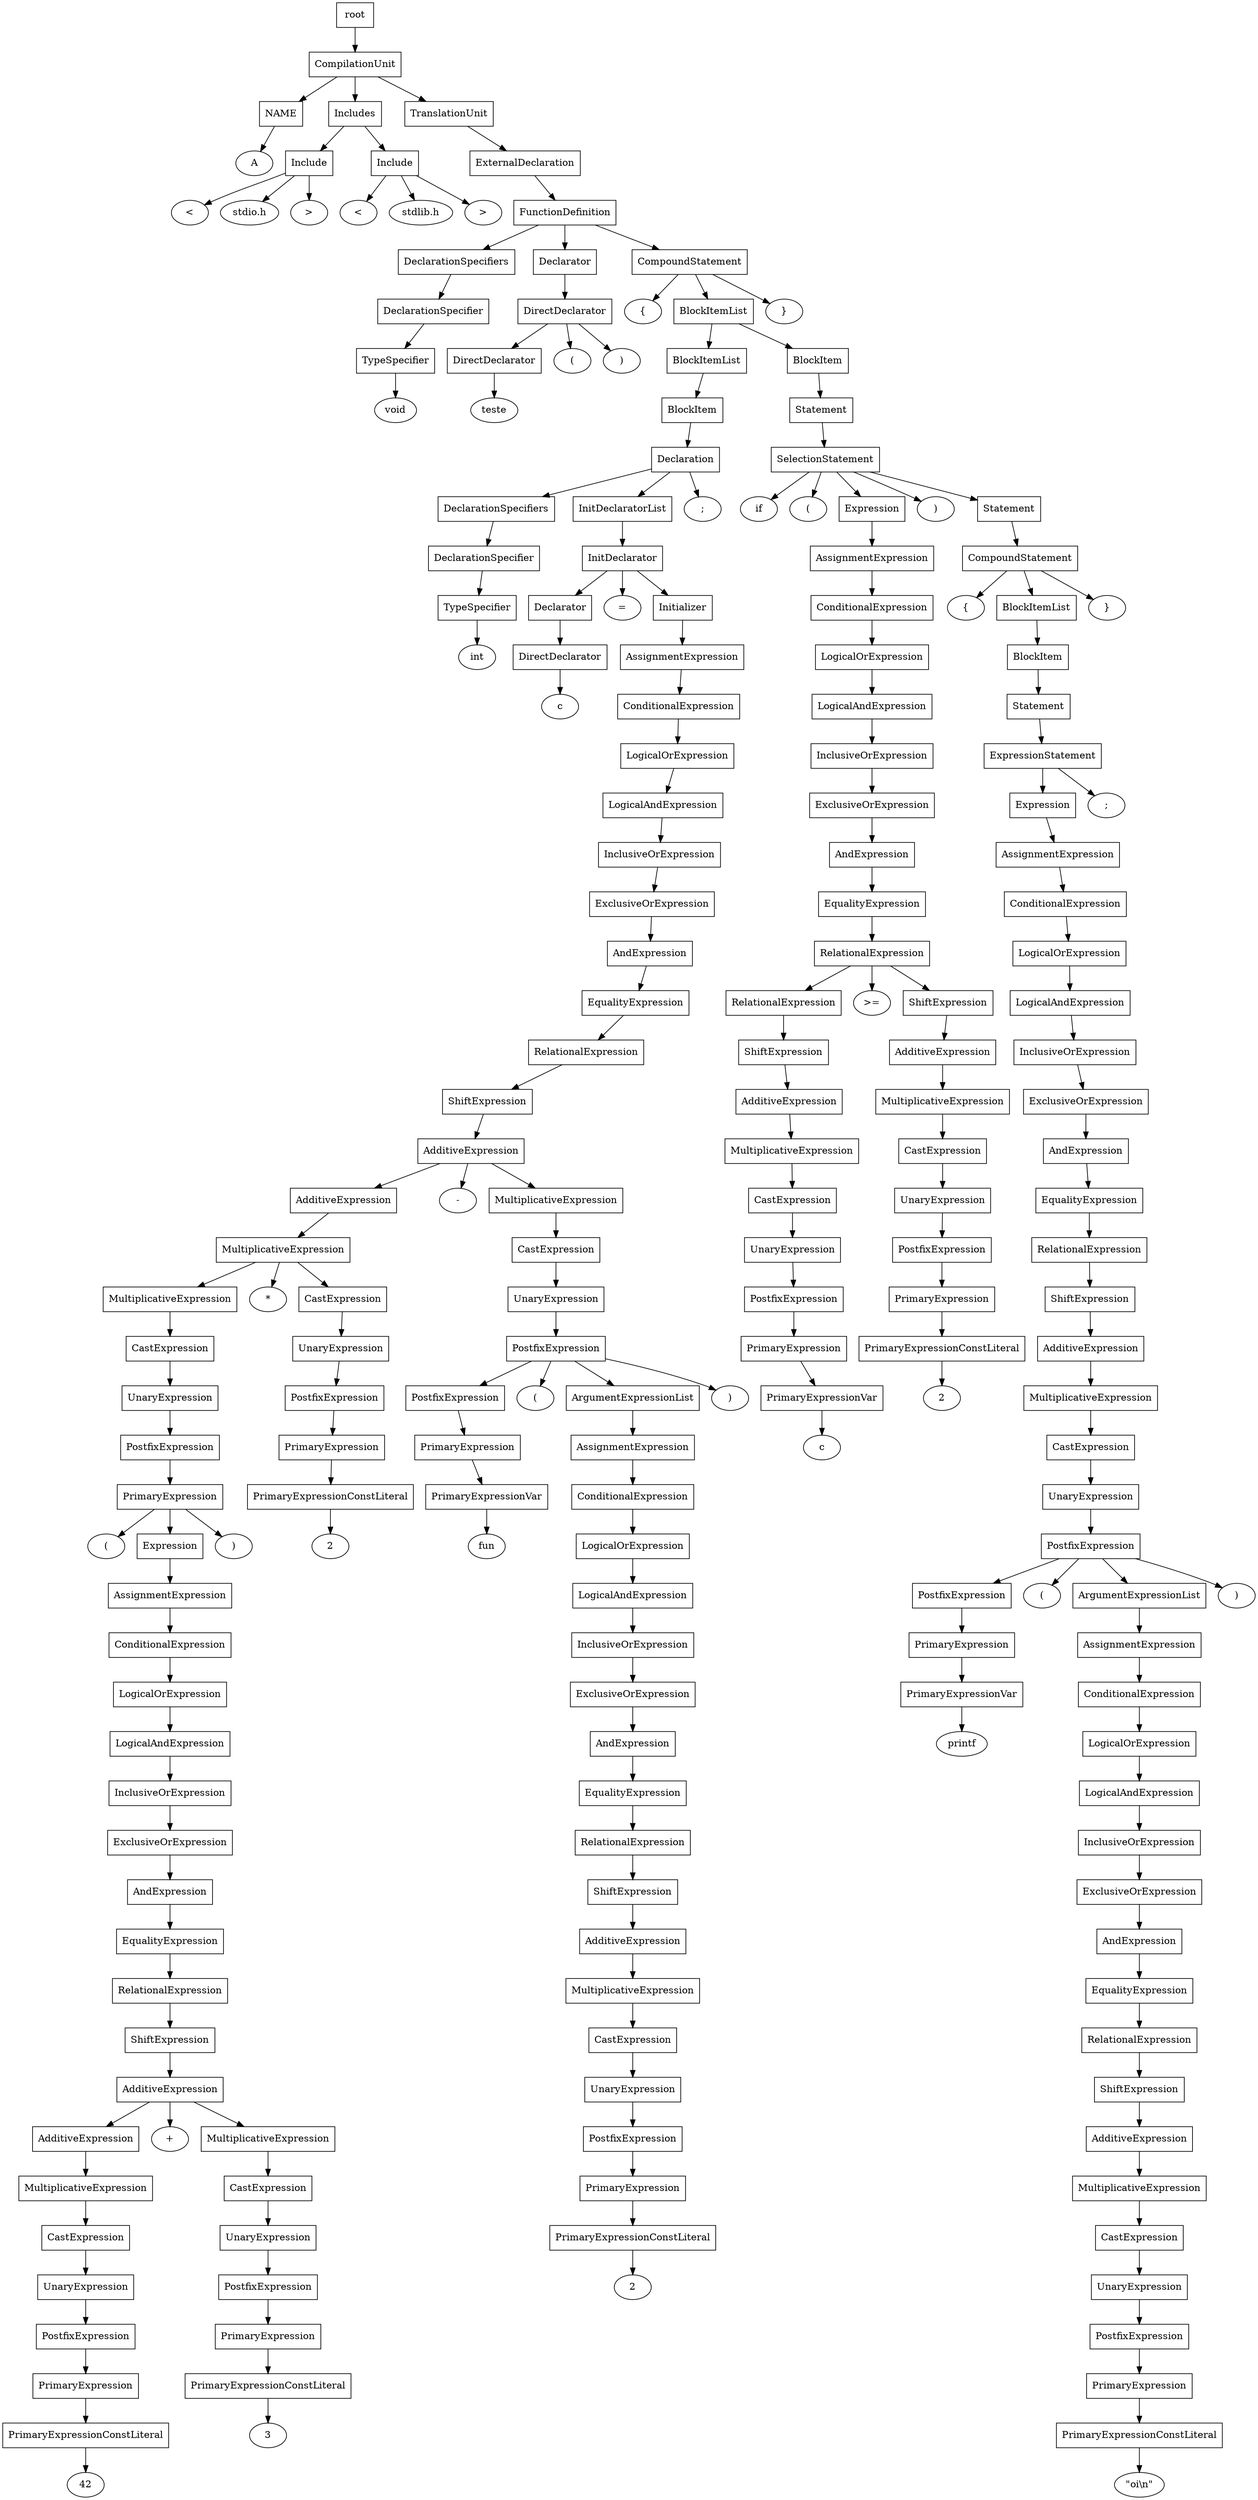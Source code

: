 digraph G {
	splines="TRUE";
	n_0 [label="root", shape="rectangle"]
	n_0 -> n_1
	n_1 [label="CompilationUnit", shape="rectangle"]
	n_1 -> n_2
	n_2 [label="NAME", shape="rectangle"]
	n_2 -> n_5
	n_5 [label="A", shape="ellipse"]
	n_1 -> n_3
	n_3 [label="Includes", shape="rectangle"]
	n_3 -> n_6
	n_6 [label="Include", shape="rectangle"]
	n_6 -> n_9
	n_9 [label="<", shape="ellipse"]
	n_6 -> n_10
	n_10 [label="stdio.h", shape="ellipse"]
	n_6 -> n_11
	n_11 [label=">", shape="ellipse"]
	n_3 -> n_7
	n_7 [label="Include", shape="rectangle"]
	n_7 -> n_12
	n_12 [label="<", shape="ellipse"]
	n_7 -> n_13
	n_13 [label="stdlib.h", shape="ellipse"]
	n_7 -> n_14
	n_14 [label=">", shape="ellipse"]
	n_1 -> n_4
	n_4 [label="TranslationUnit", shape="rectangle"]
	n_4 -> n_8
	n_8 [label="ExternalDeclaration", shape="rectangle"]
	n_8 -> n_15
	n_15 [label="FunctionDefinition", shape="rectangle"]
	n_15 -> n_16
	n_16 [label="DeclarationSpecifiers", shape="rectangle"]
	n_16 -> n_19
	n_19 [label="DeclarationSpecifier", shape="rectangle"]
	n_19 -> n_24
	n_24 [label="TypeSpecifier", shape="rectangle"]
	n_24 -> n_30
	n_30 [label="void", shape="ellipse"]
	n_15 -> n_17
	n_17 [label="Declarator", shape="rectangle"]
	n_17 -> n_20
	n_20 [label="DirectDeclarator", shape="rectangle"]
	n_20 -> n_25
	n_25 [label="DirectDeclarator", shape="rectangle"]
	n_25 -> n_31
	n_31 [label="teste", shape="ellipse"]
	n_20 -> n_26
	n_26 [label="(", shape="ellipse"]
	n_20 -> n_27
	n_27 [label=")", shape="ellipse"]
	n_15 -> n_18
	n_18 [label="CompoundStatement", shape="rectangle"]
	n_18 -> n_21
	n_21 [label="{", shape="ellipse"]
	n_18 -> n_22
	n_22 [label="BlockItemList", shape="rectangle"]
	n_22 -> n_28
	n_28 [label="BlockItemList", shape="rectangle"]
	n_28 -> n_32
	n_32 [label="BlockItem", shape="rectangle"]
	n_32 -> n_34
	n_34 [label="Declaration", shape="rectangle"]
	n_34 -> n_36
	n_36 [label="DeclarationSpecifiers", shape="rectangle"]
	n_36 -> n_44
	n_44 [label="DeclarationSpecifier", shape="rectangle"]
	n_44 -> n_48
	n_48 [label="TypeSpecifier", shape="rectangle"]
	n_48 -> n_56
	n_56 [label="int", shape="ellipse"]
	n_34 -> n_37
	n_37 [label="InitDeclaratorList", shape="rectangle"]
	n_37 -> n_45
	n_45 [label="InitDeclarator", shape="rectangle"]
	n_45 -> n_49
	n_49 [label="Declarator", shape="rectangle"]
	n_49 -> n_57
	n_57 [label="DirectDeclarator", shape="rectangle"]
	n_57 -> n_61
	n_61 [label="c", shape="ellipse"]
	n_45 -> n_50
	n_50 [label="=", shape="ellipse"]
	n_45 -> n_51
	n_51 [label="Initializer", shape="rectangle"]
	n_51 -> n_58
	n_58 [label="AssignmentExpression", shape="rectangle"]
	n_58 -> n_62
	n_62 [label="ConditionalExpression", shape="rectangle"]
	n_62 -> n_65
	n_65 [label="LogicalOrExpression", shape="rectangle"]
	n_65 -> n_68
	n_68 [label="LogicalAndExpression", shape="rectangle"]
	n_68 -> n_72
	n_72 [label="InclusiveOrExpression", shape="rectangle"]
	n_72 -> n_75
	n_75 [label="ExclusiveOrExpression", shape="rectangle"]
	n_75 -> n_78
	n_78 [label="AndExpression", shape="rectangle"]
	n_78 -> n_81
	n_81 [label="EqualityExpression", shape="rectangle"]
	n_81 -> n_86
	n_86 [label="RelationalExpression", shape="rectangle"]
	n_86 -> n_90
	n_90 [label="ShiftExpression", shape="rectangle"]
	n_90 -> n_94
	n_94 [label="AdditiveExpression", shape="rectangle"]
	n_94 -> n_98
	n_98 [label="AdditiveExpression", shape="rectangle"]
	n_98 -> n_104
	n_104 [label="MultiplicativeExpression", shape="rectangle"]
	n_104 -> n_109
	n_109 [label="MultiplicativeExpression", shape="rectangle"]
	n_109 -> n_116
	n_116 [label="CastExpression", shape="rectangle"]
	n_116 -> n_122
	n_122 [label="UnaryExpression", shape="rectangle"]
	n_122 -> n_131
	n_131 [label="PostfixExpression", shape="rectangle"]
	n_131 -> n_137
	n_137 [label="PrimaryExpression", shape="rectangle"]
	n_137 -> n_142
	n_142 [label="(", shape="ellipse"]
	n_137 -> n_143
	n_143 [label="Expression", shape="rectangle"]
	n_143 -> n_149
	n_149 [label="AssignmentExpression", shape="rectangle"]
	n_149 -> n_155
	n_155 [label="ConditionalExpression", shape="rectangle"]
	n_155 -> n_159
	n_159 [label="LogicalOrExpression", shape="rectangle"]
	n_159 -> n_163
	n_163 [label="LogicalAndExpression", shape="rectangle"]
	n_163 -> n_167
	n_167 [label="InclusiveOrExpression", shape="rectangle"]
	n_167 -> n_170
	n_170 [label="ExclusiveOrExpression", shape="rectangle"]
	n_170 -> n_173
	n_173 [label="AndExpression", shape="rectangle"]
	n_173 -> n_176
	n_176 [label="EqualityExpression", shape="rectangle"]
	n_176 -> n_179
	n_179 [label="RelationalExpression", shape="rectangle"]
	n_179 -> n_182
	n_182 [label="ShiftExpression", shape="rectangle"]
	n_182 -> n_185
	n_185 [label="AdditiveExpression", shape="rectangle"]
	n_185 -> n_188
	n_188 [label="AdditiveExpression", shape="rectangle"]
	n_188 -> n_193
	n_193 [label="MultiplicativeExpression", shape="rectangle"]
	n_193 -> n_197
	n_197 [label="CastExpression", shape="rectangle"]
	n_197 -> n_201
	n_201 [label="UnaryExpression", shape="rectangle"]
	n_201 -> n_205
	n_205 [label="PostfixExpression", shape="rectangle"]
	n_205 -> n_208
	n_208 [label="PrimaryExpression", shape="rectangle"]
	n_208 -> n_211
	n_211 [label="PrimaryExpressionConstLiteral", shape="rectangle"]
	n_211 -> n_214
	n_214 [label="42", shape="ellipse"]
	n_185 -> n_189
	n_189 [label="+", shape="ellipse"]
	n_185 -> n_190
	n_190 [label="MultiplicativeExpression", shape="rectangle"]
	n_190 -> n_194
	n_194 [label="CastExpression", shape="rectangle"]
	n_194 -> n_198
	n_198 [label="UnaryExpression", shape="rectangle"]
	n_198 -> n_202
	n_202 [label="PostfixExpression", shape="rectangle"]
	n_202 -> n_206
	n_206 [label="PrimaryExpression", shape="rectangle"]
	n_206 -> n_209
	n_209 [label="PrimaryExpressionConstLiteral", shape="rectangle"]
	n_209 -> n_212
	n_212 [label="3", shape="ellipse"]
	n_137 -> n_144
	n_144 [label=")", shape="ellipse"]
	n_104 -> n_110
	n_110 [label="*", shape="ellipse"]
	n_104 -> n_111
	n_111 [label="CastExpression", shape="rectangle"]
	n_111 -> n_117
	n_117 [label="UnaryExpression", shape="rectangle"]
	n_117 -> n_123
	n_123 [label="PostfixExpression", shape="rectangle"]
	n_123 -> n_132
	n_132 [label="PrimaryExpression", shape="rectangle"]
	n_132 -> n_138
	n_138 [label="PrimaryExpressionConstLiteral", shape="rectangle"]
	n_138 -> n_145
	n_145 [label="2", shape="ellipse"]
	n_94 -> n_99
	n_99 [label="-", shape="ellipse"]
	n_94 -> n_100
	n_100 [label="MultiplicativeExpression", shape="rectangle"]
	n_100 -> n_105
	n_105 [label="CastExpression", shape="rectangle"]
	n_105 -> n_112
	n_112 [label="UnaryExpression", shape="rectangle"]
	n_112 -> n_118
	n_118 [label="PostfixExpression", shape="rectangle"]
	n_118 -> n_124
	n_124 [label="PostfixExpression", shape="rectangle"]
	n_124 -> n_133
	n_133 [label="PrimaryExpression", shape="rectangle"]
	n_133 -> n_139
	n_139 [label="PrimaryExpressionVar", shape="rectangle"]
	n_139 -> n_146
	n_146 [label="fun", shape="ellipse"]
	n_118 -> n_125
	n_125 [label="(", shape="ellipse"]
	n_118 -> n_126
	n_126 [label="ArgumentExpressionList", shape="rectangle"]
	n_126 -> n_134
	n_134 [label="AssignmentExpression", shape="rectangle"]
	n_134 -> n_140
	n_140 [label="ConditionalExpression", shape="rectangle"]
	n_140 -> n_147
	n_147 [label="LogicalOrExpression", shape="rectangle"]
	n_147 -> n_150
	n_150 [label="LogicalAndExpression", shape="rectangle"]
	n_150 -> n_156
	n_156 [label="InclusiveOrExpression", shape="rectangle"]
	n_156 -> n_160
	n_160 [label="ExclusiveOrExpression", shape="rectangle"]
	n_160 -> n_164
	n_164 [label="AndExpression", shape="rectangle"]
	n_164 -> n_168
	n_168 [label="EqualityExpression", shape="rectangle"]
	n_168 -> n_171
	n_171 [label="RelationalExpression", shape="rectangle"]
	n_171 -> n_174
	n_174 [label="ShiftExpression", shape="rectangle"]
	n_174 -> n_177
	n_177 [label="AdditiveExpression", shape="rectangle"]
	n_177 -> n_180
	n_180 [label="MultiplicativeExpression", shape="rectangle"]
	n_180 -> n_183
	n_183 [label="CastExpression", shape="rectangle"]
	n_183 -> n_186
	n_186 [label="UnaryExpression", shape="rectangle"]
	n_186 -> n_191
	n_191 [label="PostfixExpression", shape="rectangle"]
	n_191 -> n_195
	n_195 [label="PrimaryExpression", shape="rectangle"]
	n_195 -> n_199
	n_199 [label="PrimaryExpressionConstLiteral", shape="rectangle"]
	n_199 -> n_203
	n_203 [label="2", shape="ellipse"]
	n_118 -> n_127
	n_127 [label=")", shape="ellipse"]
	n_34 -> n_38
	n_38 [label=";", shape="ellipse"]
	n_22 -> n_29
	n_29 [label="BlockItem", shape="rectangle"]
	n_29 -> n_33
	n_33 [label="Statement", shape="rectangle"]
	n_33 -> n_35
	n_35 [label="SelectionStatement", shape="rectangle"]
	n_35 -> n_39
	n_39 [label="if", shape="ellipse"]
	n_35 -> n_40
	n_40 [label="(", shape="ellipse"]
	n_35 -> n_41
	n_41 [label="Expression", shape="rectangle"]
	n_41 -> n_46
	n_46 [label="AssignmentExpression", shape="rectangle"]
	n_46 -> n_52
	n_52 [label="ConditionalExpression", shape="rectangle"]
	n_52 -> n_59
	n_59 [label="LogicalOrExpression", shape="rectangle"]
	n_59 -> n_63
	n_63 [label="LogicalAndExpression", shape="rectangle"]
	n_63 -> n_66
	n_66 [label="InclusiveOrExpression", shape="rectangle"]
	n_66 -> n_69
	n_69 [label="ExclusiveOrExpression", shape="rectangle"]
	n_69 -> n_73
	n_73 [label="AndExpression", shape="rectangle"]
	n_73 -> n_76
	n_76 [label="EqualityExpression", shape="rectangle"]
	n_76 -> n_79
	n_79 [label="RelationalExpression", shape="rectangle"]
	n_79 -> n_82
	n_82 [label="RelationalExpression", shape="rectangle"]
	n_82 -> n_87
	n_87 [label="ShiftExpression", shape="rectangle"]
	n_87 -> n_91
	n_91 [label="AdditiveExpression", shape="rectangle"]
	n_91 -> n_95
	n_95 [label="MultiplicativeExpression", shape="rectangle"]
	n_95 -> n_101
	n_101 [label="CastExpression", shape="rectangle"]
	n_101 -> n_106
	n_106 [label="UnaryExpression", shape="rectangle"]
	n_106 -> n_113
	n_113 [label="PostfixExpression", shape="rectangle"]
	n_113 -> n_119
	n_119 [label="PrimaryExpression", shape="rectangle"]
	n_119 -> n_128
	n_128 [label="PrimaryExpressionVar", shape="rectangle"]
	n_128 -> n_135
	n_135 [label="c", shape="ellipse"]
	n_79 -> n_83
	n_83 [label=">=", shape="ellipse"]
	n_79 -> n_84
	n_84 [label="ShiftExpression", shape="rectangle"]
	n_84 -> n_88
	n_88 [label="AdditiveExpression", shape="rectangle"]
	n_88 -> n_92
	n_92 [label="MultiplicativeExpression", shape="rectangle"]
	n_92 -> n_96
	n_96 [label="CastExpression", shape="rectangle"]
	n_96 -> n_102
	n_102 [label="UnaryExpression", shape="rectangle"]
	n_102 -> n_107
	n_107 [label="PostfixExpression", shape="rectangle"]
	n_107 -> n_114
	n_114 [label="PrimaryExpression", shape="rectangle"]
	n_114 -> n_120
	n_120 [label="PrimaryExpressionConstLiteral", shape="rectangle"]
	n_120 -> n_129
	n_129 [label="2", shape="ellipse"]
	n_35 -> n_42
	n_42 [label=")", shape="ellipse"]
	n_35 -> n_43
	n_43 [label="Statement", shape="rectangle"]
	n_43 -> n_47
	n_47 [label="CompoundStatement", shape="rectangle"]
	n_47 -> n_53
	n_53 [label="{", shape="ellipse"]
	n_47 -> n_54
	n_54 [label="BlockItemList", shape="rectangle"]
	n_54 -> n_60
	n_60 [label="BlockItem", shape="rectangle"]
	n_60 -> n_64
	n_64 [label="Statement", shape="rectangle"]
	n_64 -> n_67
	n_67 [label="ExpressionStatement", shape="rectangle"]
	n_67 -> n_70
	n_70 [label="Expression", shape="rectangle"]
	n_70 -> n_74
	n_74 [label="AssignmentExpression", shape="rectangle"]
	n_74 -> n_77
	n_77 [label="ConditionalExpression", shape="rectangle"]
	n_77 -> n_80
	n_80 [label="LogicalOrExpression", shape="rectangle"]
	n_80 -> n_85
	n_85 [label="LogicalAndExpression", shape="rectangle"]
	n_85 -> n_89
	n_89 [label="InclusiveOrExpression", shape="rectangle"]
	n_89 -> n_93
	n_93 [label="ExclusiveOrExpression", shape="rectangle"]
	n_93 -> n_97
	n_97 [label="AndExpression", shape="rectangle"]
	n_97 -> n_103
	n_103 [label="EqualityExpression", shape="rectangle"]
	n_103 -> n_108
	n_108 [label="RelationalExpression", shape="rectangle"]
	n_108 -> n_115
	n_115 [label="ShiftExpression", shape="rectangle"]
	n_115 -> n_121
	n_121 [label="AdditiveExpression", shape="rectangle"]
	n_121 -> n_130
	n_130 [label="MultiplicativeExpression", shape="rectangle"]
	n_130 -> n_136
	n_136 [label="CastExpression", shape="rectangle"]
	n_136 -> n_141
	n_141 [label="UnaryExpression", shape="rectangle"]
	n_141 -> n_148
	n_148 [label="PostfixExpression", shape="rectangle"]
	n_148 -> n_151
	n_151 [label="PostfixExpression", shape="rectangle"]
	n_151 -> n_157
	n_157 [label="PrimaryExpression", shape="rectangle"]
	n_157 -> n_161
	n_161 [label="PrimaryExpressionVar", shape="rectangle"]
	n_161 -> n_165
	n_165 [label="printf", shape="ellipse"]
	n_148 -> n_152
	n_152 [label="(", shape="ellipse"]
	n_148 -> n_153
	n_153 [label="ArgumentExpressionList", shape="rectangle"]
	n_153 -> n_158
	n_158 [label="AssignmentExpression", shape="rectangle"]
	n_158 -> n_162
	n_162 [label="ConditionalExpression", shape="rectangle"]
	n_162 -> n_166
	n_166 [label="LogicalOrExpression", shape="rectangle"]
	n_166 -> n_169
	n_169 [label="LogicalAndExpression", shape="rectangle"]
	n_169 -> n_172
	n_172 [label="InclusiveOrExpression", shape="rectangle"]
	n_172 -> n_175
	n_175 [label="ExclusiveOrExpression", shape="rectangle"]
	n_175 -> n_178
	n_178 [label="AndExpression", shape="rectangle"]
	n_178 -> n_181
	n_181 [label="EqualityExpression", shape="rectangle"]
	n_181 -> n_184
	n_184 [label="RelationalExpression", shape="rectangle"]
	n_184 -> n_187
	n_187 [label="ShiftExpression", shape="rectangle"]
	n_187 -> n_192
	n_192 [label="AdditiveExpression", shape="rectangle"]
	n_192 -> n_196
	n_196 [label="MultiplicativeExpression", shape="rectangle"]
	n_196 -> n_200
	n_200 [label="CastExpression", shape="rectangle"]
	n_200 -> n_204
	n_204 [label="UnaryExpression", shape="rectangle"]
	n_204 -> n_207
	n_207 [label="PostfixExpression", shape="rectangle"]
	n_207 -> n_210
	n_210 [label="PrimaryExpression", shape="rectangle"]
	n_210 -> n_213
	n_213 [label="PrimaryExpressionConstLiteral", shape="rectangle"]
	n_213 -> n_215
	n_215 [label="\"oi\\n\"", shape="ellipse"]
	n_148 -> n_154
	n_154 [label=")", shape="ellipse"]
	n_67 -> n_71
	n_71 [label=";", shape="ellipse"]
	n_47 -> n_55
	n_55 [label="}", shape="ellipse"]
	n_18 -> n_23
	n_23 [label="}", shape="ellipse"]
}